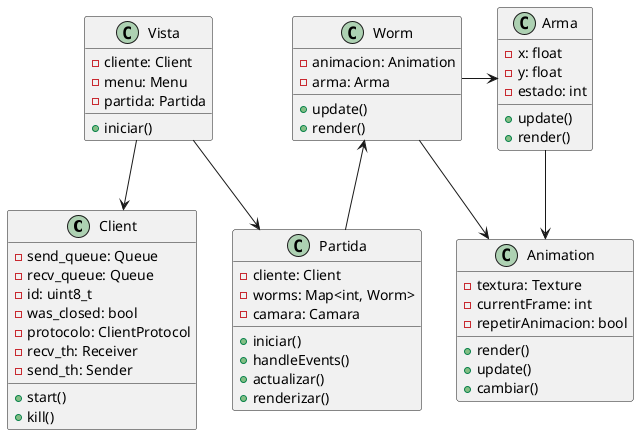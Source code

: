 @startuml diagrama

class Client {
    - send_queue: Queue 
    - recv_queue: Queue 
    - id: uint8_t 
    - was_closed: bool 
    - protocolo: ClientProtocol 
    - recv_th: Receiver 
    - send_th: Sender 
    +start()
    +kill()
} 

class Vista {
    -cliente: Client
    -menu: Menu
    -partida: Partida
    +iniciar()
}

class Partida {
    -cliente: Client
    -worms: Map<int, Worm>
    -camara: Camara
    +iniciar()
    +handleEvents()
    +actualizar()
    +renderizar()
}

class Worm {
    -animacion: Animation
    -arma: Arma
    +update()
    +render()
}

class Animation {
    -textura: Texture
    -currentFrame: int
    -repetirAnimacion: bool
    +render()
    +update()
    +cambiar()
}

class Arma {
    -x: float
    -y: float
    -estado: int
    +update()
    +render()
}

Vista -down-> Client
Vista -down-> Partida
Partida -up-> Worm
Worm -right-> Arma

Arma -down-> Animation
Worm -down-> Animation

@enduml
